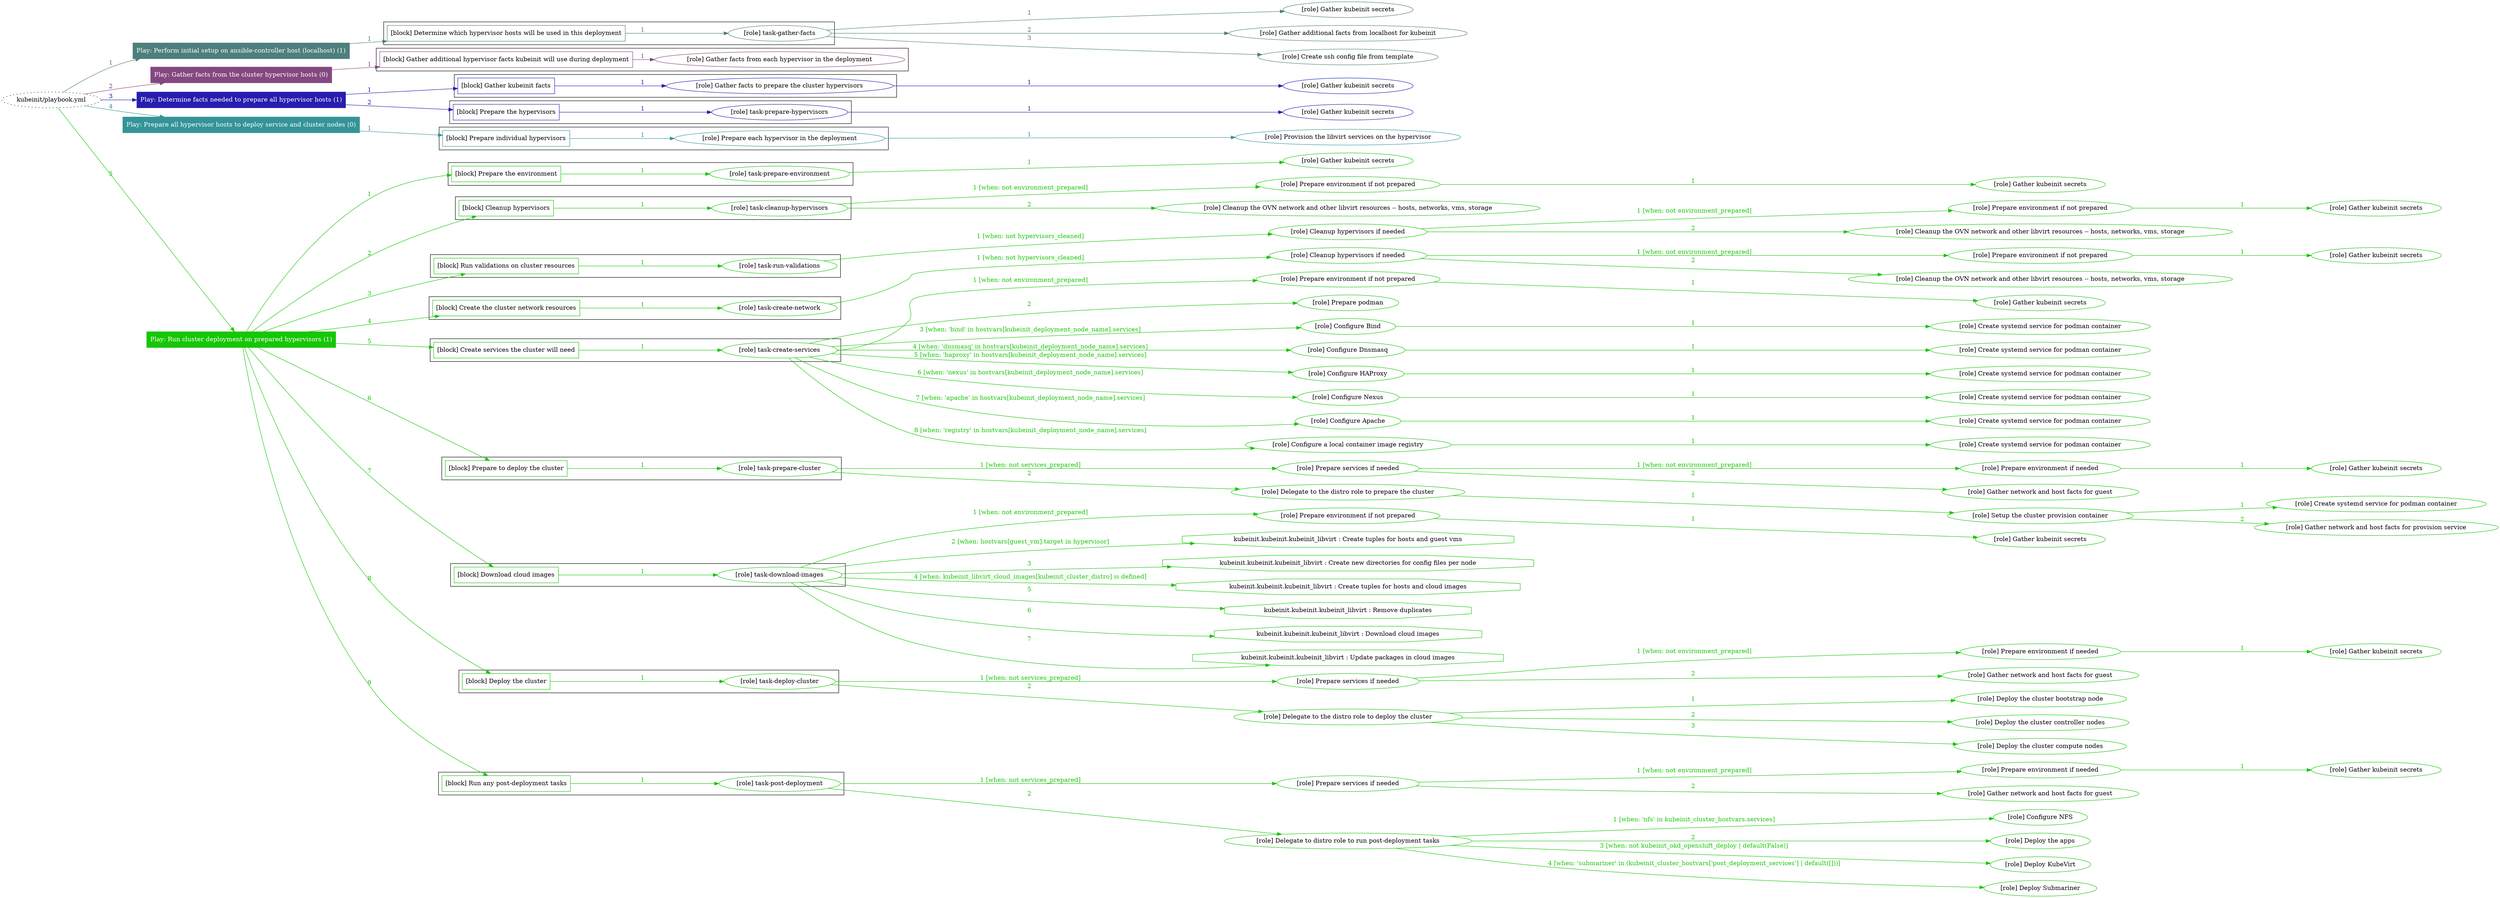 digraph {
	graph [concentrate=true ordering=in rankdir=LR ratio=fill]
	edge [esep=5 sep=10]
	"kubeinit/playbook.yml" [URL="/home/runner/work/kubeinit/kubeinit/kubeinit/playbook.yml" id=playbook_9564ac5c style=dotted]
	play_4119b1c1 [label="Play: Perform initial setup on ansible-controller host (localhost) (1)" URL="/home/runner/work/kubeinit/kubeinit/kubeinit/playbook.yml" color="#4d7f7c" fontcolor="#ffffff" id=play_4119b1c1 shape=box style=filled tooltip=localhost]
	"kubeinit/playbook.yml" -> play_4119b1c1 [label="1 " color="#4d7f7c" fontcolor="#4d7f7c" id=edge_3e9a7de9 labeltooltip="1 " tooltip="1 "]
	subgraph "Gather kubeinit secrets" {
		role_c6b18459 [label="[role] Gather kubeinit secrets" URL="/home/runner/.ansible/collections/ansible_collections/kubeinit/kubeinit/roles/kubeinit_prepare/tasks/build_hypervisors_group.yml" color="#4d7f7c" id=role_c6b18459 tooltip="Gather kubeinit secrets"]
	}
	subgraph "Gather additional facts from localhost for kubeinit" {
		role_be2a0b20 [label="[role] Gather additional facts from localhost for kubeinit" URL="/home/runner/.ansible/collections/ansible_collections/kubeinit/kubeinit/roles/kubeinit_prepare/tasks/build_hypervisors_group.yml" color="#4d7f7c" id=role_be2a0b20 tooltip="Gather additional facts from localhost for kubeinit"]
	}
	subgraph "Create ssh config file from template" {
		role_c4fd0e51 [label="[role] Create ssh config file from template" URL="/home/runner/.ansible/collections/ansible_collections/kubeinit/kubeinit/roles/kubeinit_prepare/tasks/build_hypervisors_group.yml" color="#4d7f7c" id=role_c4fd0e51 tooltip="Create ssh config file from template"]
	}
	subgraph "task-gather-facts" {
		role_340a6031 [label="[role] task-gather-facts" URL="/home/runner/work/kubeinit/kubeinit/kubeinit/playbook.yml" color="#4d7f7c" id=role_340a6031 tooltip="task-gather-facts"]
		role_340a6031 -> role_c6b18459 [label="1 " color="#4d7f7c" fontcolor="#4d7f7c" id=edge_6055edb0 labeltooltip="1 " tooltip="1 "]
		role_340a6031 -> role_be2a0b20 [label="2 " color="#4d7f7c" fontcolor="#4d7f7c" id=edge_b35c1196 labeltooltip="2 " tooltip="2 "]
		role_340a6031 -> role_c4fd0e51 [label="3 " color="#4d7f7c" fontcolor="#4d7f7c" id=edge_ee0df258 labeltooltip="3 " tooltip="3 "]
	}
	subgraph "Play: Perform initial setup on ansible-controller host (localhost) (1)" {
		play_4119b1c1 -> block_f6aa32a9 [label=1 color="#4d7f7c" fontcolor="#4d7f7c" id=edge_6c6855f4 labeltooltip=1 tooltip=1]
		subgraph cluster_block_f6aa32a9 {
			block_f6aa32a9 [label="[block] Determine which hypervisor hosts will be used in this deployment" URL="/home/runner/work/kubeinit/kubeinit/kubeinit/playbook.yml" color="#4d7f7c" id=block_f6aa32a9 labeltooltip="Determine which hypervisor hosts will be used in this deployment" shape=box tooltip="Determine which hypervisor hosts will be used in this deployment"]
			block_f6aa32a9 -> role_340a6031 [label="1 " color="#4d7f7c" fontcolor="#4d7f7c" id=edge_b2ffdb0f labeltooltip="1 " tooltip="1 "]
		}
	}
	play_4453e8b7 [label="Play: Gather facts from the cluster hypervisor hosts (0)" URL="/home/runner/work/kubeinit/kubeinit/kubeinit/playbook.yml" color="#844881" fontcolor="#ffffff" id=play_4453e8b7 shape=box style=filled tooltip="Play: Gather facts from the cluster hypervisor hosts (0)"]
	"kubeinit/playbook.yml" -> play_4453e8b7 [label="2 " color="#844881" fontcolor="#844881" id=edge_7562c2cd labeltooltip="2 " tooltip="2 "]
	subgraph "Gather facts from each hypervisor in the deployment" {
		role_d8022af3 [label="[role] Gather facts from each hypervisor in the deployment" URL="/home/runner/work/kubeinit/kubeinit/kubeinit/playbook.yml" color="#844881" id=role_d8022af3 tooltip="Gather facts from each hypervisor in the deployment"]
	}
	subgraph "Play: Gather facts from the cluster hypervisor hosts (0)" {
		play_4453e8b7 -> block_f075545f [label=1 color="#844881" fontcolor="#844881" id=edge_b60613fd labeltooltip=1 tooltip=1]
		subgraph cluster_block_f075545f {
			block_f075545f [label="[block] Gather additional hypervisor facts kubeinit will use during deployment" URL="/home/runner/work/kubeinit/kubeinit/kubeinit/playbook.yml" color="#844881" id=block_f075545f labeltooltip="Gather additional hypervisor facts kubeinit will use during deployment" shape=box tooltip="Gather additional hypervisor facts kubeinit will use during deployment"]
			block_f075545f -> role_d8022af3 [label="1 " color="#844881" fontcolor="#844881" id=edge_7072313a labeltooltip="1 " tooltip="1 "]
		}
	}
	play_6f9893d0 [label="Play: Determine facts needed to prepare all hypervisor hosts (1)" URL="/home/runner/work/kubeinit/kubeinit/kubeinit/playbook.yml" color="#271daf" fontcolor="#ffffff" id=play_6f9893d0 shape=box style=filled tooltip=localhost]
	"kubeinit/playbook.yml" -> play_6f9893d0 [label="3 " color="#271daf" fontcolor="#271daf" id=edge_23fe6921 labeltooltip="3 " tooltip="3 "]
	subgraph "Gather kubeinit secrets" {
		role_d76346b8 [label="[role] Gather kubeinit secrets" URL="/home/runner/.ansible/collections/ansible_collections/kubeinit/kubeinit/roles/kubeinit_prepare/tasks/gather_kubeinit_facts.yml" color="#271daf" id=role_d76346b8 tooltip="Gather kubeinit secrets"]
	}
	subgraph "Gather facts to prepare the cluster hypervisors" {
		role_9ea75307 [label="[role] Gather facts to prepare the cluster hypervisors" URL="/home/runner/work/kubeinit/kubeinit/kubeinit/playbook.yml" color="#271daf" id=role_9ea75307 tooltip="Gather facts to prepare the cluster hypervisors"]
		role_9ea75307 -> role_d76346b8 [label="1 " color="#271daf" fontcolor="#271daf" id=edge_4bdc32f7 labeltooltip="1 " tooltip="1 "]
	}
	subgraph "Gather kubeinit secrets" {
		role_8ab2783d [label="[role] Gather kubeinit secrets" URL="/home/runner/.ansible/collections/ansible_collections/kubeinit/kubeinit/roles/kubeinit_prepare/tasks/gather_kubeinit_facts.yml" color="#271daf" id=role_8ab2783d tooltip="Gather kubeinit secrets"]
	}
	subgraph "task-prepare-hypervisors" {
		role_b70a165a [label="[role] task-prepare-hypervisors" URL="/home/runner/work/kubeinit/kubeinit/kubeinit/playbook.yml" color="#271daf" id=role_b70a165a tooltip="task-prepare-hypervisors"]
		role_b70a165a -> role_8ab2783d [label="1 " color="#271daf" fontcolor="#271daf" id=edge_742ab284 labeltooltip="1 " tooltip="1 "]
	}
	subgraph "Play: Determine facts needed to prepare all hypervisor hosts (1)" {
		play_6f9893d0 -> block_c9d54c0e [label=1 color="#271daf" fontcolor="#271daf" id=edge_4b738430 labeltooltip=1 tooltip=1]
		subgraph cluster_block_c9d54c0e {
			block_c9d54c0e [label="[block] Gather kubeinit facts" URL="/home/runner/work/kubeinit/kubeinit/kubeinit/playbook.yml" color="#271daf" id=block_c9d54c0e labeltooltip="Gather kubeinit facts" shape=box tooltip="Gather kubeinit facts"]
			block_c9d54c0e -> role_9ea75307 [label="1 " color="#271daf" fontcolor="#271daf" id=edge_a041f878 labeltooltip="1 " tooltip="1 "]
		}
		play_6f9893d0 -> block_703f0fb9 [label=2 color="#271daf" fontcolor="#271daf" id=edge_8b4dfc2e labeltooltip=2 tooltip=2]
		subgraph cluster_block_703f0fb9 {
			block_703f0fb9 [label="[block] Prepare the hypervisors" URL="/home/runner/work/kubeinit/kubeinit/kubeinit/playbook.yml" color="#271daf" id=block_703f0fb9 labeltooltip="Prepare the hypervisors" shape=box tooltip="Prepare the hypervisors"]
			block_703f0fb9 -> role_b70a165a [label="1 " color="#271daf" fontcolor="#271daf" id=edge_fd3e8411 labeltooltip="1 " tooltip="1 "]
		}
	}
	play_1a71d1d7 [label="Play: Prepare all hypervisor hosts to deploy service and cluster nodes (0)" URL="/home/runner/work/kubeinit/kubeinit/kubeinit/playbook.yml" color="#349498" fontcolor="#ffffff" id=play_1a71d1d7 shape=box style=filled tooltip="Play: Prepare all hypervisor hosts to deploy service and cluster nodes (0)"]
	"kubeinit/playbook.yml" -> play_1a71d1d7 [label="4 " color="#349498" fontcolor="#349498" id=edge_d280a74e labeltooltip="4 " tooltip="4 "]
	subgraph "Provision the libvirt services on the hypervisor" {
		role_131a1c76 [label="[role] Provision the libvirt services on the hypervisor" URL="/home/runner/.ansible/collections/ansible_collections/kubeinit/kubeinit/roles/kubeinit_prepare/tasks/prepare_hypervisor.yml" color="#349498" id=role_131a1c76 tooltip="Provision the libvirt services on the hypervisor"]
	}
	subgraph "Prepare each hypervisor in the deployment" {
		role_d9df9e6a [label="[role] Prepare each hypervisor in the deployment" URL="/home/runner/work/kubeinit/kubeinit/kubeinit/playbook.yml" color="#349498" id=role_d9df9e6a tooltip="Prepare each hypervisor in the deployment"]
		role_d9df9e6a -> role_131a1c76 [label="1 " color="#349498" fontcolor="#349498" id=edge_f6b2503e labeltooltip="1 " tooltip="1 "]
	}
	subgraph "Play: Prepare all hypervisor hosts to deploy service and cluster nodes (0)" {
		play_1a71d1d7 -> block_7b2d21b9 [label=1 color="#349498" fontcolor="#349498" id=edge_b3be4cde labeltooltip=1 tooltip=1]
		subgraph cluster_block_7b2d21b9 {
			block_7b2d21b9 [label="[block] Prepare individual hypervisors" URL="/home/runner/work/kubeinit/kubeinit/kubeinit/playbook.yml" color="#349498" id=block_7b2d21b9 labeltooltip="Prepare individual hypervisors" shape=box tooltip="Prepare individual hypervisors"]
			block_7b2d21b9 -> role_d9df9e6a [label="1 " color="#349498" fontcolor="#349498" id=edge_7db39f70 labeltooltip="1 " tooltip="1 "]
		}
	}
	play_dab099a6 [label="Play: Run cluster deployment on prepared hypervisors (1)" URL="/home/runner/work/kubeinit/kubeinit/kubeinit/playbook.yml" color="#17c606" fontcolor="#ffffff" id=play_dab099a6 shape=box style=filled tooltip=localhost]
	"kubeinit/playbook.yml" -> play_dab099a6 [label="5 " color="#17c606" fontcolor="#17c606" id=edge_468dd05d labeltooltip="5 " tooltip="5 "]
	subgraph "Gather kubeinit secrets" {
		role_43d84b24 [label="[role] Gather kubeinit secrets" URL="/home/runner/.ansible/collections/ansible_collections/kubeinit/kubeinit/roles/kubeinit_prepare/tasks/gather_kubeinit_facts.yml" color="#17c606" id=role_43d84b24 tooltip="Gather kubeinit secrets"]
	}
	subgraph "task-prepare-environment" {
		role_4aa0af76 [label="[role] task-prepare-environment" URL="/home/runner/work/kubeinit/kubeinit/kubeinit/playbook.yml" color="#17c606" id=role_4aa0af76 tooltip="task-prepare-environment"]
		role_4aa0af76 -> role_43d84b24 [label="1 " color="#17c606" fontcolor="#17c606" id=edge_9fd40424 labeltooltip="1 " tooltip="1 "]
	}
	subgraph "Gather kubeinit secrets" {
		role_12c63b3a [label="[role] Gather kubeinit secrets" URL="/home/runner/.ansible/collections/ansible_collections/kubeinit/kubeinit/roles/kubeinit_prepare/tasks/gather_kubeinit_facts.yml" color="#17c606" id=role_12c63b3a tooltip="Gather kubeinit secrets"]
	}
	subgraph "Prepare environment if not prepared" {
		role_52133e55 [label="[role] Prepare environment if not prepared" URL="/home/runner/.ansible/collections/ansible_collections/kubeinit/kubeinit/roles/kubeinit_prepare/tasks/cleanup_hypervisors.yml" color="#17c606" id=role_52133e55 tooltip="Prepare environment if not prepared"]
		role_52133e55 -> role_12c63b3a [label="1 " color="#17c606" fontcolor="#17c606" id=edge_aa329b53 labeltooltip="1 " tooltip="1 "]
	}
	subgraph "Cleanup the OVN network and other libvirt resources -- hosts, networks, vms, storage" {
		role_a1535373 [label="[role] Cleanup the OVN network and other libvirt resources -- hosts, networks, vms, storage" URL="/home/runner/.ansible/collections/ansible_collections/kubeinit/kubeinit/roles/kubeinit_prepare/tasks/cleanup_hypervisors.yml" color="#17c606" id=role_a1535373 tooltip="Cleanup the OVN network and other libvirt resources -- hosts, networks, vms, storage"]
	}
	subgraph "task-cleanup-hypervisors" {
		role_66b5420e [label="[role] task-cleanup-hypervisors" URL="/home/runner/work/kubeinit/kubeinit/kubeinit/playbook.yml" color="#17c606" id=role_66b5420e tooltip="task-cleanup-hypervisors"]
		role_66b5420e -> role_52133e55 [label="1 [when: not environment_prepared]" color="#17c606" fontcolor="#17c606" id=edge_7d30e0d6 labeltooltip="1 [when: not environment_prepared]" tooltip="1 [when: not environment_prepared]"]
		role_66b5420e -> role_a1535373 [label="2 " color="#17c606" fontcolor="#17c606" id=edge_f9ae100a labeltooltip="2 " tooltip="2 "]
	}
	subgraph "Gather kubeinit secrets" {
		role_500f4dc0 [label="[role] Gather kubeinit secrets" URL="/home/runner/.ansible/collections/ansible_collections/kubeinit/kubeinit/roles/kubeinit_prepare/tasks/gather_kubeinit_facts.yml" color="#17c606" id=role_500f4dc0 tooltip="Gather kubeinit secrets"]
	}
	subgraph "Prepare environment if not prepared" {
		role_4b6f725d [label="[role] Prepare environment if not prepared" URL="/home/runner/.ansible/collections/ansible_collections/kubeinit/kubeinit/roles/kubeinit_prepare/tasks/cleanup_hypervisors.yml" color="#17c606" id=role_4b6f725d tooltip="Prepare environment if not prepared"]
		role_4b6f725d -> role_500f4dc0 [label="1 " color="#17c606" fontcolor="#17c606" id=edge_224b14a4 labeltooltip="1 " tooltip="1 "]
	}
	subgraph "Cleanup the OVN network and other libvirt resources -- hosts, networks, vms, storage" {
		role_01d30393 [label="[role] Cleanup the OVN network and other libvirt resources -- hosts, networks, vms, storage" URL="/home/runner/.ansible/collections/ansible_collections/kubeinit/kubeinit/roles/kubeinit_prepare/tasks/cleanup_hypervisors.yml" color="#17c606" id=role_01d30393 tooltip="Cleanup the OVN network and other libvirt resources -- hosts, networks, vms, storage"]
	}
	subgraph "Cleanup hypervisors if needed" {
		role_9f8246ef [label="[role] Cleanup hypervisors if needed" URL="/home/runner/.ansible/collections/ansible_collections/kubeinit/kubeinit/roles/kubeinit_validations/tasks/main.yml" color="#17c606" id=role_9f8246ef tooltip="Cleanup hypervisors if needed"]
		role_9f8246ef -> role_4b6f725d [label="1 [when: not environment_prepared]" color="#17c606" fontcolor="#17c606" id=edge_410b0a8a labeltooltip="1 [when: not environment_prepared]" tooltip="1 [when: not environment_prepared]"]
		role_9f8246ef -> role_01d30393 [label="2 " color="#17c606" fontcolor="#17c606" id=edge_517025f0 labeltooltip="2 " tooltip="2 "]
	}
	subgraph "task-run-validations" {
		role_50294fce [label="[role] task-run-validations" URL="/home/runner/work/kubeinit/kubeinit/kubeinit/playbook.yml" color="#17c606" id=role_50294fce tooltip="task-run-validations"]
		role_50294fce -> role_9f8246ef [label="1 [when: not hypervisors_cleaned]" color="#17c606" fontcolor="#17c606" id=edge_a8d12e3b labeltooltip="1 [when: not hypervisors_cleaned]" tooltip="1 [when: not hypervisors_cleaned]"]
	}
	subgraph "Gather kubeinit secrets" {
		role_e05c9e8b [label="[role] Gather kubeinit secrets" URL="/home/runner/.ansible/collections/ansible_collections/kubeinit/kubeinit/roles/kubeinit_prepare/tasks/gather_kubeinit_facts.yml" color="#17c606" id=role_e05c9e8b tooltip="Gather kubeinit secrets"]
	}
	subgraph "Prepare environment if not prepared" {
		role_93b39ed7 [label="[role] Prepare environment if not prepared" URL="/home/runner/.ansible/collections/ansible_collections/kubeinit/kubeinit/roles/kubeinit_prepare/tasks/cleanup_hypervisors.yml" color="#17c606" id=role_93b39ed7 tooltip="Prepare environment if not prepared"]
		role_93b39ed7 -> role_e05c9e8b [label="1 " color="#17c606" fontcolor="#17c606" id=edge_df24caf7 labeltooltip="1 " tooltip="1 "]
	}
	subgraph "Cleanup the OVN network and other libvirt resources -- hosts, networks, vms, storage" {
		role_e6cf5e04 [label="[role] Cleanup the OVN network and other libvirt resources -- hosts, networks, vms, storage" URL="/home/runner/.ansible/collections/ansible_collections/kubeinit/kubeinit/roles/kubeinit_prepare/tasks/cleanup_hypervisors.yml" color="#17c606" id=role_e6cf5e04 tooltip="Cleanup the OVN network and other libvirt resources -- hosts, networks, vms, storage"]
	}
	subgraph "Cleanup hypervisors if needed" {
		role_22c46ccb [label="[role] Cleanup hypervisors if needed" URL="/home/runner/.ansible/collections/ansible_collections/kubeinit/kubeinit/roles/kubeinit_libvirt/tasks/create_network.yml" color="#17c606" id=role_22c46ccb tooltip="Cleanup hypervisors if needed"]
		role_22c46ccb -> role_93b39ed7 [label="1 [when: not environment_prepared]" color="#17c606" fontcolor="#17c606" id=edge_a0d5cfd7 labeltooltip="1 [when: not environment_prepared]" tooltip="1 [when: not environment_prepared]"]
		role_22c46ccb -> role_e6cf5e04 [label="2 " color="#17c606" fontcolor="#17c606" id=edge_f052d87a labeltooltip="2 " tooltip="2 "]
	}
	subgraph "task-create-network" {
		role_a7e93046 [label="[role] task-create-network" URL="/home/runner/work/kubeinit/kubeinit/kubeinit/playbook.yml" color="#17c606" id=role_a7e93046 tooltip="task-create-network"]
		role_a7e93046 -> role_22c46ccb [label="1 [when: not hypervisors_cleaned]" color="#17c606" fontcolor="#17c606" id=edge_1913279b labeltooltip="1 [when: not hypervisors_cleaned]" tooltip="1 [when: not hypervisors_cleaned]"]
	}
	subgraph "Gather kubeinit secrets" {
		role_ff4d348e [label="[role] Gather kubeinit secrets" URL="/home/runner/.ansible/collections/ansible_collections/kubeinit/kubeinit/roles/kubeinit_prepare/tasks/gather_kubeinit_facts.yml" color="#17c606" id=role_ff4d348e tooltip="Gather kubeinit secrets"]
	}
	subgraph "Prepare environment if not prepared" {
		role_be7f10e2 [label="[role] Prepare environment if not prepared" URL="/home/runner/.ansible/collections/ansible_collections/kubeinit/kubeinit/roles/kubeinit_services/tasks/main.yml" color="#17c606" id=role_be7f10e2 tooltip="Prepare environment if not prepared"]
		role_be7f10e2 -> role_ff4d348e [label="1 " color="#17c606" fontcolor="#17c606" id=edge_10ee1143 labeltooltip="1 " tooltip="1 "]
	}
	subgraph "Prepare podman" {
		role_81224e9e [label="[role] Prepare podman" URL="/home/runner/.ansible/collections/ansible_collections/kubeinit/kubeinit/roles/kubeinit_services/tasks/00_create_service_pod.yml" color="#17c606" id=role_81224e9e tooltip="Prepare podman"]
	}
	subgraph "Create systemd service for podman container" {
		role_e466b887 [label="[role] Create systemd service for podman container" URL="/home/runner/.ansible/collections/ansible_collections/kubeinit/kubeinit/roles/kubeinit_bind/tasks/main.yml" color="#17c606" id=role_e466b887 tooltip="Create systemd service for podman container"]
	}
	subgraph "Configure Bind" {
		role_dec7c9fe [label="[role] Configure Bind" URL="/home/runner/.ansible/collections/ansible_collections/kubeinit/kubeinit/roles/kubeinit_services/tasks/start_services_containers.yml" color="#17c606" id=role_dec7c9fe tooltip="Configure Bind"]
		role_dec7c9fe -> role_e466b887 [label="1 " color="#17c606" fontcolor="#17c606" id=edge_c2e478a1 labeltooltip="1 " tooltip="1 "]
	}
	subgraph "Create systemd service for podman container" {
		role_4dd0c289 [label="[role] Create systemd service for podman container" URL="/home/runner/.ansible/collections/ansible_collections/kubeinit/kubeinit/roles/kubeinit_dnsmasq/tasks/main.yml" color="#17c606" id=role_4dd0c289 tooltip="Create systemd service for podman container"]
	}
	subgraph "Configure Dnsmasq" {
		role_0f438585 [label="[role] Configure Dnsmasq" URL="/home/runner/.ansible/collections/ansible_collections/kubeinit/kubeinit/roles/kubeinit_services/tasks/start_services_containers.yml" color="#17c606" id=role_0f438585 tooltip="Configure Dnsmasq"]
		role_0f438585 -> role_4dd0c289 [label="1 " color="#17c606" fontcolor="#17c606" id=edge_df5629e3 labeltooltip="1 " tooltip="1 "]
	}
	subgraph "Create systemd service for podman container" {
		role_2b225597 [label="[role] Create systemd service for podman container" URL="/home/runner/.ansible/collections/ansible_collections/kubeinit/kubeinit/roles/kubeinit_haproxy/tasks/main.yml" color="#17c606" id=role_2b225597 tooltip="Create systemd service for podman container"]
	}
	subgraph "Configure HAProxy" {
		role_1ce0302b [label="[role] Configure HAProxy" URL="/home/runner/.ansible/collections/ansible_collections/kubeinit/kubeinit/roles/kubeinit_services/tasks/start_services_containers.yml" color="#17c606" id=role_1ce0302b tooltip="Configure HAProxy"]
		role_1ce0302b -> role_2b225597 [label="1 " color="#17c606" fontcolor="#17c606" id=edge_43e53e73 labeltooltip="1 " tooltip="1 "]
	}
	subgraph "Create systemd service for podman container" {
		role_3b688efb [label="[role] Create systemd service for podman container" URL="/home/runner/.ansible/collections/ansible_collections/kubeinit/kubeinit/roles/kubeinit_nexus/tasks/main.yml" color="#17c606" id=role_3b688efb tooltip="Create systemd service for podman container"]
	}
	subgraph "Configure Nexus" {
		role_f1846c88 [label="[role] Configure Nexus" URL="/home/runner/.ansible/collections/ansible_collections/kubeinit/kubeinit/roles/kubeinit_services/tasks/start_services_containers.yml" color="#17c606" id=role_f1846c88 tooltip="Configure Nexus"]
		role_f1846c88 -> role_3b688efb [label="1 " color="#17c606" fontcolor="#17c606" id=edge_f1c8d215 labeltooltip="1 " tooltip="1 "]
	}
	subgraph "Create systemd service for podman container" {
		role_f13a09da [label="[role] Create systemd service for podman container" URL="/home/runner/.ansible/collections/ansible_collections/kubeinit/kubeinit/roles/kubeinit_apache/tasks/main.yml" color="#17c606" id=role_f13a09da tooltip="Create systemd service for podman container"]
	}
	subgraph "Configure Apache" {
		role_adacdc43 [label="[role] Configure Apache" URL="/home/runner/.ansible/collections/ansible_collections/kubeinit/kubeinit/roles/kubeinit_services/tasks/start_services_containers.yml" color="#17c606" id=role_adacdc43 tooltip="Configure Apache"]
		role_adacdc43 -> role_f13a09da [label="1 " color="#17c606" fontcolor="#17c606" id=edge_616aa9a7 labeltooltip="1 " tooltip="1 "]
	}
	subgraph "Create systemd service for podman container" {
		role_fddb4b78 [label="[role] Create systemd service for podman container" URL="/home/runner/.ansible/collections/ansible_collections/kubeinit/kubeinit/roles/kubeinit_registry/tasks/main.yml" color="#17c606" id=role_fddb4b78 tooltip="Create systemd service for podman container"]
	}
	subgraph "Configure a local container image registry" {
		role_ae113783 [label="[role] Configure a local container image registry" URL="/home/runner/.ansible/collections/ansible_collections/kubeinit/kubeinit/roles/kubeinit_services/tasks/start_services_containers.yml" color="#17c606" id=role_ae113783 tooltip="Configure a local container image registry"]
		role_ae113783 -> role_fddb4b78 [label="1 " color="#17c606" fontcolor="#17c606" id=edge_0cfdd58c labeltooltip="1 " tooltip="1 "]
	}
	subgraph "task-create-services" {
		role_3e28c89f [label="[role] task-create-services" URL="/home/runner/work/kubeinit/kubeinit/kubeinit/playbook.yml" color="#17c606" id=role_3e28c89f tooltip="task-create-services"]
		role_3e28c89f -> role_be7f10e2 [label="1 [when: not environment_prepared]" color="#17c606" fontcolor="#17c606" id=edge_e140e1bb labeltooltip="1 [when: not environment_prepared]" tooltip="1 [when: not environment_prepared]"]
		role_3e28c89f -> role_81224e9e [label="2 " color="#17c606" fontcolor="#17c606" id=edge_e576c015 labeltooltip="2 " tooltip="2 "]
		role_3e28c89f -> role_dec7c9fe [label="3 [when: 'bind' in hostvars[kubeinit_deployment_node_name].services]" color="#17c606" fontcolor="#17c606" id=edge_5d4194bc labeltooltip="3 [when: 'bind' in hostvars[kubeinit_deployment_node_name].services]" tooltip="3 [when: 'bind' in hostvars[kubeinit_deployment_node_name].services]"]
		role_3e28c89f -> role_0f438585 [label="4 [when: 'dnsmasq' in hostvars[kubeinit_deployment_node_name].services]" color="#17c606" fontcolor="#17c606" id=edge_e5e03853 labeltooltip="4 [when: 'dnsmasq' in hostvars[kubeinit_deployment_node_name].services]" tooltip="4 [when: 'dnsmasq' in hostvars[kubeinit_deployment_node_name].services]"]
		role_3e28c89f -> role_1ce0302b [label="5 [when: 'haproxy' in hostvars[kubeinit_deployment_node_name].services]" color="#17c606" fontcolor="#17c606" id=edge_396a2387 labeltooltip="5 [when: 'haproxy' in hostvars[kubeinit_deployment_node_name].services]" tooltip="5 [when: 'haproxy' in hostvars[kubeinit_deployment_node_name].services]"]
		role_3e28c89f -> role_f1846c88 [label="6 [when: 'nexus' in hostvars[kubeinit_deployment_node_name].services]" color="#17c606" fontcolor="#17c606" id=edge_b70660ae labeltooltip="6 [when: 'nexus' in hostvars[kubeinit_deployment_node_name].services]" tooltip="6 [when: 'nexus' in hostvars[kubeinit_deployment_node_name].services]"]
		role_3e28c89f -> role_adacdc43 [label="7 [when: 'apache' in hostvars[kubeinit_deployment_node_name].services]" color="#17c606" fontcolor="#17c606" id=edge_d393ca03 labeltooltip="7 [when: 'apache' in hostvars[kubeinit_deployment_node_name].services]" tooltip="7 [when: 'apache' in hostvars[kubeinit_deployment_node_name].services]"]
		role_3e28c89f -> role_ae113783 [label="8 [when: 'registry' in hostvars[kubeinit_deployment_node_name].services]" color="#17c606" fontcolor="#17c606" id=edge_f62c427f labeltooltip="8 [when: 'registry' in hostvars[kubeinit_deployment_node_name].services]" tooltip="8 [when: 'registry' in hostvars[kubeinit_deployment_node_name].services]"]
	}
	subgraph "Gather kubeinit secrets" {
		role_6defd365 [label="[role] Gather kubeinit secrets" URL="/home/runner/.ansible/collections/ansible_collections/kubeinit/kubeinit/roles/kubeinit_prepare/tasks/gather_kubeinit_facts.yml" color="#17c606" id=role_6defd365 tooltip="Gather kubeinit secrets"]
	}
	subgraph "Prepare environment if needed" {
		role_d56ab3b6 [label="[role] Prepare environment if needed" URL="/home/runner/.ansible/collections/ansible_collections/kubeinit/kubeinit/roles/kubeinit_services/tasks/prepare_services.yml" color="#17c606" id=role_d56ab3b6 tooltip="Prepare environment if needed"]
		role_d56ab3b6 -> role_6defd365 [label="1 " color="#17c606" fontcolor="#17c606" id=edge_5a350f37 labeltooltip="1 " tooltip="1 "]
	}
	subgraph "Gather network and host facts for guest" {
		role_61678cfe [label="[role] Gather network and host facts for guest" URL="/home/runner/.ansible/collections/ansible_collections/kubeinit/kubeinit/roles/kubeinit_services/tasks/prepare_services.yml" color="#17c606" id=role_61678cfe tooltip="Gather network and host facts for guest"]
	}
	subgraph "Prepare services if needed" {
		role_04337143 [label="[role] Prepare services if needed" URL="/home/runner/.ansible/collections/ansible_collections/kubeinit/kubeinit/roles/kubeinit_prepare/tasks/prepare_cluster.yml" color="#17c606" id=role_04337143 tooltip="Prepare services if needed"]
		role_04337143 -> role_d56ab3b6 [label="1 [when: not environment_prepared]" color="#17c606" fontcolor="#17c606" id=edge_88af5589 labeltooltip="1 [when: not environment_prepared]" tooltip="1 [when: not environment_prepared]"]
		role_04337143 -> role_61678cfe [label="2 " color="#17c606" fontcolor="#17c606" id=edge_0cc39354 labeltooltip="2 " tooltip="2 "]
	}
	subgraph "Create systemd service for podman container" {
		role_d695cab1 [label="[role] Create systemd service for podman container" URL="/home/runner/.ansible/collections/ansible_collections/kubeinit/kubeinit/roles/kubeinit_services/tasks/create_provision_container.yml" color="#17c606" id=role_d695cab1 tooltip="Create systemd service for podman container"]
	}
	subgraph "Gather network and host facts for provision service" {
		role_327873c8 [label="[role] Gather network and host facts for provision service" URL="/home/runner/.ansible/collections/ansible_collections/kubeinit/kubeinit/roles/kubeinit_services/tasks/create_provision_container.yml" color="#17c606" id=role_327873c8 tooltip="Gather network and host facts for provision service"]
	}
	subgraph "Setup the cluster provision container" {
		role_617e5767 [label="[role] Setup the cluster provision container" URL="/home/runner/.ansible/collections/ansible_collections/kubeinit/kubeinit/roles/kubeinit_okd/tasks/prepare_cluster.yml" color="#17c606" id=role_617e5767 tooltip="Setup the cluster provision container"]
		role_617e5767 -> role_d695cab1 [label="1 " color="#17c606" fontcolor="#17c606" id=edge_3bd63285 labeltooltip="1 " tooltip="1 "]
		role_617e5767 -> role_327873c8 [label="2 " color="#17c606" fontcolor="#17c606" id=edge_5616faef labeltooltip="2 " tooltip="2 "]
	}
	subgraph "Delegate to the distro role to prepare the cluster" {
		role_2b850eee [label="[role] Delegate to the distro role to prepare the cluster" URL="/home/runner/.ansible/collections/ansible_collections/kubeinit/kubeinit/roles/kubeinit_prepare/tasks/prepare_cluster.yml" color="#17c606" id=role_2b850eee tooltip="Delegate to the distro role to prepare the cluster"]
		role_2b850eee -> role_617e5767 [label="1 " color="#17c606" fontcolor="#17c606" id=edge_52788e61 labeltooltip="1 " tooltip="1 "]
	}
	subgraph "task-prepare-cluster" {
		role_49659d35 [label="[role] task-prepare-cluster" URL="/home/runner/work/kubeinit/kubeinit/kubeinit/playbook.yml" color="#17c606" id=role_49659d35 tooltip="task-prepare-cluster"]
		role_49659d35 -> role_04337143 [label="1 [when: not services_prepared]" color="#17c606" fontcolor="#17c606" id=edge_5b7dffb6 labeltooltip="1 [when: not services_prepared]" tooltip="1 [when: not services_prepared]"]
		role_49659d35 -> role_2b850eee [label="2 " color="#17c606" fontcolor="#17c606" id=edge_2d608ca9 labeltooltip="2 " tooltip="2 "]
	}
	subgraph "Gather kubeinit secrets" {
		role_9bf643c8 [label="[role] Gather kubeinit secrets" URL="/home/runner/.ansible/collections/ansible_collections/kubeinit/kubeinit/roles/kubeinit_prepare/tasks/gather_kubeinit_facts.yml" color="#17c606" id=role_9bf643c8 tooltip="Gather kubeinit secrets"]
	}
	subgraph "Prepare environment if not prepared" {
		role_184c869a [label="[role] Prepare environment if not prepared" URL="/home/runner/.ansible/collections/ansible_collections/kubeinit/kubeinit/roles/kubeinit_libvirt/tasks/download_cloud_images.yml" color="#17c606" id=role_184c869a tooltip="Prepare environment if not prepared"]
		role_184c869a -> role_9bf643c8 [label="1 " color="#17c606" fontcolor="#17c606" id=edge_1d9f2365 labeltooltip="1 " tooltip="1 "]
	}
	subgraph "task-download-images" {
		role_23d70eda [label="[role] task-download-images" URL="/home/runner/work/kubeinit/kubeinit/kubeinit/playbook.yml" color="#17c606" id=role_23d70eda tooltip="task-download-images"]
		role_23d70eda -> role_184c869a [label="1 [when: not environment_prepared]" color="#17c606" fontcolor="#17c606" id=edge_0cc36a7a labeltooltip="1 [when: not environment_prepared]" tooltip="1 [when: not environment_prepared]"]
		task_9b968818 [label="kubeinit.kubeinit.kubeinit_libvirt : Create tuples for hosts and guest vms" URL="/home/runner/.ansible/collections/ansible_collections/kubeinit/kubeinit/roles/kubeinit_libvirt/tasks/download_cloud_images.yml" color="#17c606" id=task_9b968818 shape=octagon tooltip="kubeinit.kubeinit.kubeinit_libvirt : Create tuples for hosts and guest vms"]
		role_23d70eda -> task_9b968818 [label="2 [when: hostvars[guest_vm].target in hypervisor]" color="#17c606" fontcolor="#17c606" id=edge_3e676df9 labeltooltip="2 [when: hostvars[guest_vm].target in hypervisor]" tooltip="2 [when: hostvars[guest_vm].target in hypervisor]"]
		task_d66dde11 [label="kubeinit.kubeinit.kubeinit_libvirt : Create new directories for config files per node" URL="/home/runner/.ansible/collections/ansible_collections/kubeinit/kubeinit/roles/kubeinit_libvirt/tasks/download_cloud_images.yml" color="#17c606" id=task_d66dde11 shape=octagon tooltip="kubeinit.kubeinit.kubeinit_libvirt : Create new directories for config files per node"]
		role_23d70eda -> task_d66dde11 [label="3 " color="#17c606" fontcolor="#17c606" id=edge_6ad7bb99 labeltooltip="3 " tooltip="3 "]
		task_5c7c3e45 [label="kubeinit.kubeinit.kubeinit_libvirt : Create tuples for hosts and cloud images" URL="/home/runner/.ansible/collections/ansible_collections/kubeinit/kubeinit/roles/kubeinit_libvirt/tasks/download_cloud_images.yml" color="#17c606" id=task_5c7c3e45 shape=octagon tooltip="kubeinit.kubeinit.kubeinit_libvirt : Create tuples for hosts and cloud images"]
		role_23d70eda -> task_5c7c3e45 [label="4 [when: kubeinit_libvirt_cloud_images[kubeinit_cluster_distro] is defined]" color="#17c606" fontcolor="#17c606" id=edge_8fe1ee2c labeltooltip="4 [when: kubeinit_libvirt_cloud_images[kubeinit_cluster_distro] is defined]" tooltip="4 [when: kubeinit_libvirt_cloud_images[kubeinit_cluster_distro] is defined]"]
		task_610aa4fa [label="kubeinit.kubeinit.kubeinit_libvirt : Remove duplicates" URL="/home/runner/.ansible/collections/ansible_collections/kubeinit/kubeinit/roles/kubeinit_libvirt/tasks/download_cloud_images.yml" color="#17c606" id=task_610aa4fa shape=octagon tooltip="kubeinit.kubeinit.kubeinit_libvirt : Remove duplicates"]
		role_23d70eda -> task_610aa4fa [label="5 " color="#17c606" fontcolor="#17c606" id=edge_5bf73262 labeltooltip="5 " tooltip="5 "]
		task_0dee5472 [label="kubeinit.kubeinit.kubeinit_libvirt : Download cloud images" URL="/home/runner/.ansible/collections/ansible_collections/kubeinit/kubeinit/roles/kubeinit_libvirt/tasks/download_cloud_images.yml" color="#17c606" id=task_0dee5472 shape=octagon tooltip="kubeinit.kubeinit.kubeinit_libvirt : Download cloud images"]
		role_23d70eda -> task_0dee5472 [label="6 " color="#17c606" fontcolor="#17c606" id=edge_7b4ff677 labeltooltip="6 " tooltip="6 "]
		task_751e1096 [label="kubeinit.kubeinit.kubeinit_libvirt : Update packages in cloud images" URL="/home/runner/.ansible/collections/ansible_collections/kubeinit/kubeinit/roles/kubeinit_libvirt/tasks/download_cloud_images.yml" color="#17c606" id=task_751e1096 shape=octagon tooltip="kubeinit.kubeinit.kubeinit_libvirt : Update packages in cloud images"]
		role_23d70eda -> task_751e1096 [label="7 " color="#17c606" fontcolor="#17c606" id=edge_cb3b3f3b labeltooltip="7 " tooltip="7 "]
	}
	subgraph "Gather kubeinit secrets" {
		role_3b5825c0 [label="[role] Gather kubeinit secrets" URL="/home/runner/.ansible/collections/ansible_collections/kubeinit/kubeinit/roles/kubeinit_prepare/tasks/gather_kubeinit_facts.yml" color="#17c606" id=role_3b5825c0 tooltip="Gather kubeinit secrets"]
	}
	subgraph "Prepare environment if needed" {
		role_b83c7c47 [label="[role] Prepare environment if needed" URL="/home/runner/.ansible/collections/ansible_collections/kubeinit/kubeinit/roles/kubeinit_services/tasks/prepare_services.yml" color="#17c606" id=role_b83c7c47 tooltip="Prepare environment if needed"]
		role_b83c7c47 -> role_3b5825c0 [label="1 " color="#17c606" fontcolor="#17c606" id=edge_2432e8fc labeltooltip="1 " tooltip="1 "]
	}
	subgraph "Gather network and host facts for guest" {
		role_0bc6c712 [label="[role] Gather network and host facts for guest" URL="/home/runner/.ansible/collections/ansible_collections/kubeinit/kubeinit/roles/kubeinit_services/tasks/prepare_services.yml" color="#17c606" id=role_0bc6c712 tooltip="Gather network and host facts for guest"]
	}
	subgraph "Prepare services if needed" {
		role_835c3518 [label="[role] Prepare services if needed" URL="/home/runner/.ansible/collections/ansible_collections/kubeinit/kubeinit/roles/kubeinit_prepare/tasks/deploy_cluster.yml" color="#17c606" id=role_835c3518 tooltip="Prepare services if needed"]
		role_835c3518 -> role_b83c7c47 [label="1 [when: not environment_prepared]" color="#17c606" fontcolor="#17c606" id=edge_40a4da21 labeltooltip="1 [when: not environment_prepared]" tooltip="1 [when: not environment_prepared]"]
		role_835c3518 -> role_0bc6c712 [label="2 " color="#17c606" fontcolor="#17c606" id=edge_0d0a4320 labeltooltip="2 " tooltip="2 "]
	}
	subgraph "Deploy the cluster bootstrap node" {
		role_3960be21 [label="[role] Deploy the cluster bootstrap node" URL="/home/runner/.ansible/collections/ansible_collections/kubeinit/kubeinit/roles/kubeinit_okd/tasks/main.yml" color="#17c606" id=role_3960be21 tooltip="Deploy the cluster bootstrap node"]
	}
	subgraph "Deploy the cluster controller nodes" {
		role_cb948720 [label="[role] Deploy the cluster controller nodes" URL="/home/runner/.ansible/collections/ansible_collections/kubeinit/kubeinit/roles/kubeinit_okd/tasks/main.yml" color="#17c606" id=role_cb948720 tooltip="Deploy the cluster controller nodes"]
	}
	subgraph "Deploy the cluster compute nodes" {
		role_44a8cf2a [label="[role] Deploy the cluster compute nodes" URL="/home/runner/.ansible/collections/ansible_collections/kubeinit/kubeinit/roles/kubeinit_okd/tasks/main.yml" color="#17c606" id=role_44a8cf2a tooltip="Deploy the cluster compute nodes"]
	}
	subgraph "Delegate to the distro role to deploy the cluster" {
		role_bfabf5bf [label="[role] Delegate to the distro role to deploy the cluster" URL="/home/runner/.ansible/collections/ansible_collections/kubeinit/kubeinit/roles/kubeinit_prepare/tasks/deploy_cluster.yml" color="#17c606" id=role_bfabf5bf tooltip="Delegate to the distro role to deploy the cluster"]
		role_bfabf5bf -> role_3960be21 [label="1 " color="#17c606" fontcolor="#17c606" id=edge_2a7fde0e labeltooltip="1 " tooltip="1 "]
		role_bfabf5bf -> role_cb948720 [label="2 " color="#17c606" fontcolor="#17c606" id=edge_c03307fd labeltooltip="2 " tooltip="2 "]
		role_bfabf5bf -> role_44a8cf2a [label="3 " color="#17c606" fontcolor="#17c606" id=edge_0da3808b labeltooltip="3 " tooltip="3 "]
	}
	subgraph "task-deploy-cluster" {
		role_a42e39d8 [label="[role] task-deploy-cluster" URL="/home/runner/work/kubeinit/kubeinit/kubeinit/playbook.yml" color="#17c606" id=role_a42e39d8 tooltip="task-deploy-cluster"]
		role_a42e39d8 -> role_835c3518 [label="1 [when: not services_prepared]" color="#17c606" fontcolor="#17c606" id=edge_d92f5c86 labeltooltip="1 [when: not services_prepared]" tooltip="1 [when: not services_prepared]"]
		role_a42e39d8 -> role_bfabf5bf [label="2 " color="#17c606" fontcolor="#17c606" id=edge_37b223e9 labeltooltip="2 " tooltip="2 "]
	}
	subgraph "Gather kubeinit secrets" {
		role_217bd16a [label="[role] Gather kubeinit secrets" URL="/home/runner/.ansible/collections/ansible_collections/kubeinit/kubeinit/roles/kubeinit_prepare/tasks/gather_kubeinit_facts.yml" color="#17c606" id=role_217bd16a tooltip="Gather kubeinit secrets"]
	}
	subgraph "Prepare environment if needed" {
		role_a02d4d9f [label="[role] Prepare environment if needed" URL="/home/runner/.ansible/collections/ansible_collections/kubeinit/kubeinit/roles/kubeinit_services/tasks/prepare_services.yml" color="#17c606" id=role_a02d4d9f tooltip="Prepare environment if needed"]
		role_a02d4d9f -> role_217bd16a [label="1 " color="#17c606" fontcolor="#17c606" id=edge_43963ed5 labeltooltip="1 " tooltip="1 "]
	}
	subgraph "Gather network and host facts for guest" {
		role_614a7669 [label="[role] Gather network and host facts for guest" URL="/home/runner/.ansible/collections/ansible_collections/kubeinit/kubeinit/roles/kubeinit_services/tasks/prepare_services.yml" color="#17c606" id=role_614a7669 tooltip="Gather network and host facts for guest"]
	}
	subgraph "Prepare services if needed" {
		role_d57208db [label="[role] Prepare services if needed" URL="/home/runner/.ansible/collections/ansible_collections/kubeinit/kubeinit/roles/kubeinit_prepare/tasks/post_deployment.yml" color="#17c606" id=role_d57208db tooltip="Prepare services if needed"]
		role_d57208db -> role_a02d4d9f [label="1 [when: not environment_prepared]" color="#17c606" fontcolor="#17c606" id=edge_8d22a3fb labeltooltip="1 [when: not environment_prepared]" tooltip="1 [when: not environment_prepared]"]
		role_d57208db -> role_614a7669 [label="2 " color="#17c606" fontcolor="#17c606" id=edge_b4098014 labeltooltip="2 " tooltip="2 "]
	}
	subgraph "Configure NFS" {
		role_857abac2 [label="[role] Configure NFS" URL="/home/runner/.ansible/collections/ansible_collections/kubeinit/kubeinit/roles/kubeinit_okd/tasks/post_deployment_tasks.yml" color="#17c606" id=role_857abac2 tooltip="Configure NFS"]
	}
	subgraph "Deploy the apps" {
		role_025d2483 [label="[role] Deploy the apps" URL="/home/runner/.ansible/collections/ansible_collections/kubeinit/kubeinit/roles/kubeinit_okd/tasks/post_deployment_tasks.yml" color="#17c606" id=role_025d2483 tooltip="Deploy the apps"]
	}
	subgraph "Deploy KubeVirt" {
		role_ddf6e2cd [label="[role] Deploy KubeVirt" URL="/home/runner/.ansible/collections/ansible_collections/kubeinit/kubeinit/roles/kubeinit_okd/tasks/post_deployment_tasks.yml" color="#17c606" id=role_ddf6e2cd tooltip="Deploy KubeVirt"]
	}
	subgraph "Deploy Submariner" {
		role_e7e7e527 [label="[role] Deploy Submariner" URL="/home/runner/.ansible/collections/ansible_collections/kubeinit/kubeinit/roles/kubeinit_okd/tasks/post_deployment_tasks.yml" color="#17c606" id=role_e7e7e527 tooltip="Deploy Submariner"]
	}
	subgraph "Delegate to distro role to run post-deployment tasks" {
		role_6772dd5b [label="[role] Delegate to distro role to run post-deployment tasks" URL="/home/runner/.ansible/collections/ansible_collections/kubeinit/kubeinit/roles/kubeinit_prepare/tasks/post_deployment.yml" color="#17c606" id=role_6772dd5b tooltip="Delegate to distro role to run post-deployment tasks"]
		role_6772dd5b -> role_857abac2 [label="1 [when: 'nfs' in kubeinit_cluster_hostvars.services]" color="#17c606" fontcolor="#17c606" id=edge_e56ebb01 labeltooltip="1 [when: 'nfs' in kubeinit_cluster_hostvars.services]" tooltip="1 [when: 'nfs' in kubeinit_cluster_hostvars.services]"]
		role_6772dd5b -> role_025d2483 [label="2 " color="#17c606" fontcolor="#17c606" id=edge_7d2842c1 labeltooltip="2 " tooltip="2 "]
		role_6772dd5b -> role_ddf6e2cd [label="3 [when: not kubeinit_okd_openshift_deploy | default(False)]" color="#17c606" fontcolor="#17c606" id=edge_034938b9 labeltooltip="3 [when: not kubeinit_okd_openshift_deploy | default(False)]" tooltip="3 [when: not kubeinit_okd_openshift_deploy | default(False)]"]
		role_6772dd5b -> role_e7e7e527 [label="4 [when: 'submariner' in (kubeinit_cluster_hostvars['post_deployment_services'] | default([]))]" color="#17c606" fontcolor="#17c606" id=edge_ec4ea800 labeltooltip="4 [when: 'submariner' in (kubeinit_cluster_hostvars['post_deployment_services'] | default([]))]" tooltip="4 [when: 'submariner' in (kubeinit_cluster_hostvars['post_deployment_services'] | default([]))]"]
	}
	subgraph "task-post-deployment" {
		role_3c11522b [label="[role] task-post-deployment" URL="/home/runner/work/kubeinit/kubeinit/kubeinit/playbook.yml" color="#17c606" id=role_3c11522b tooltip="task-post-deployment"]
		role_3c11522b -> role_d57208db [label="1 [when: not services_prepared]" color="#17c606" fontcolor="#17c606" id=edge_1739468e labeltooltip="1 [when: not services_prepared]" tooltip="1 [when: not services_prepared]"]
		role_3c11522b -> role_6772dd5b [label="2 " color="#17c606" fontcolor="#17c606" id=edge_523f30f9 labeltooltip="2 " tooltip="2 "]
	}
	subgraph "Play: Run cluster deployment on prepared hypervisors (1)" {
		play_dab099a6 -> block_96fdb1e6 [label=1 color="#17c606" fontcolor="#17c606" id=edge_676cc62e labeltooltip=1 tooltip=1]
		subgraph cluster_block_96fdb1e6 {
			block_96fdb1e6 [label="[block] Prepare the environment" URL="/home/runner/work/kubeinit/kubeinit/kubeinit/playbook.yml" color="#17c606" id=block_96fdb1e6 labeltooltip="Prepare the environment" shape=box tooltip="Prepare the environment"]
			block_96fdb1e6 -> role_4aa0af76 [label="1 " color="#17c606" fontcolor="#17c606" id=edge_c5f49c12 labeltooltip="1 " tooltip="1 "]
		}
		play_dab099a6 -> block_6abdc79f [label=2 color="#17c606" fontcolor="#17c606" id=edge_71b49f24 labeltooltip=2 tooltip=2]
		subgraph cluster_block_6abdc79f {
			block_6abdc79f [label="[block] Cleanup hypervisors" URL="/home/runner/work/kubeinit/kubeinit/kubeinit/playbook.yml" color="#17c606" id=block_6abdc79f labeltooltip="Cleanup hypervisors" shape=box tooltip="Cleanup hypervisors"]
			block_6abdc79f -> role_66b5420e [label="1 " color="#17c606" fontcolor="#17c606" id=edge_4bd1f6e6 labeltooltip="1 " tooltip="1 "]
		}
		play_dab099a6 -> block_9eef62a4 [label=3 color="#17c606" fontcolor="#17c606" id=edge_62303cf6 labeltooltip=3 tooltip=3]
		subgraph cluster_block_9eef62a4 {
			block_9eef62a4 [label="[block] Run validations on cluster resources" URL="/home/runner/work/kubeinit/kubeinit/kubeinit/playbook.yml" color="#17c606" id=block_9eef62a4 labeltooltip="Run validations on cluster resources" shape=box tooltip="Run validations on cluster resources"]
			block_9eef62a4 -> role_50294fce [label="1 " color="#17c606" fontcolor="#17c606" id=edge_0e3b1718 labeltooltip="1 " tooltip="1 "]
		}
		play_dab099a6 -> block_96f16626 [label=4 color="#17c606" fontcolor="#17c606" id=edge_039e70d1 labeltooltip=4 tooltip=4]
		subgraph cluster_block_96f16626 {
			block_96f16626 [label="[block] Create the cluster network resources" URL="/home/runner/work/kubeinit/kubeinit/kubeinit/playbook.yml" color="#17c606" id=block_96f16626 labeltooltip="Create the cluster network resources" shape=box tooltip="Create the cluster network resources"]
			block_96f16626 -> role_a7e93046 [label="1 " color="#17c606" fontcolor="#17c606" id=edge_27271652 labeltooltip="1 " tooltip="1 "]
		}
		play_dab099a6 -> block_178a5975 [label=5 color="#17c606" fontcolor="#17c606" id=edge_066b67d1 labeltooltip=5 tooltip=5]
		subgraph cluster_block_178a5975 {
			block_178a5975 [label="[block] Create services the cluster will need" URL="/home/runner/work/kubeinit/kubeinit/kubeinit/playbook.yml" color="#17c606" id=block_178a5975 labeltooltip="Create services the cluster will need" shape=box tooltip="Create services the cluster will need"]
			block_178a5975 -> role_3e28c89f [label="1 " color="#17c606" fontcolor="#17c606" id=edge_36b7aec4 labeltooltip="1 " tooltip="1 "]
		}
		play_dab099a6 -> block_ffcbba56 [label=6 color="#17c606" fontcolor="#17c606" id=edge_50f65c23 labeltooltip=6 tooltip=6]
		subgraph cluster_block_ffcbba56 {
			block_ffcbba56 [label="[block] Prepare to deploy the cluster" URL="/home/runner/work/kubeinit/kubeinit/kubeinit/playbook.yml" color="#17c606" id=block_ffcbba56 labeltooltip="Prepare to deploy the cluster" shape=box tooltip="Prepare to deploy the cluster"]
			block_ffcbba56 -> role_49659d35 [label="1 " color="#17c606" fontcolor="#17c606" id=edge_a70715fc labeltooltip="1 " tooltip="1 "]
		}
		play_dab099a6 -> block_578c72b1 [label=7 color="#17c606" fontcolor="#17c606" id=edge_bf765342 labeltooltip=7 tooltip=7]
		subgraph cluster_block_578c72b1 {
			block_578c72b1 [label="[block] Download cloud images" URL="/home/runner/work/kubeinit/kubeinit/kubeinit/playbook.yml" color="#17c606" id=block_578c72b1 labeltooltip="Download cloud images" shape=box tooltip="Download cloud images"]
			block_578c72b1 -> role_23d70eda [label="1 " color="#17c606" fontcolor="#17c606" id=edge_4fbe6c8f labeltooltip="1 " tooltip="1 "]
		}
		play_dab099a6 -> block_e02d39f7 [label=8 color="#17c606" fontcolor="#17c606" id=edge_6aed0ee7 labeltooltip=8 tooltip=8]
		subgraph cluster_block_e02d39f7 {
			block_e02d39f7 [label="[block] Deploy the cluster" URL="/home/runner/work/kubeinit/kubeinit/kubeinit/playbook.yml" color="#17c606" id=block_e02d39f7 labeltooltip="Deploy the cluster" shape=box tooltip="Deploy the cluster"]
			block_e02d39f7 -> role_a42e39d8 [label="1 " color="#17c606" fontcolor="#17c606" id=edge_ff211625 labeltooltip="1 " tooltip="1 "]
		}
		play_dab099a6 -> block_875b66ac [label=9 color="#17c606" fontcolor="#17c606" id=edge_e271948a labeltooltip=9 tooltip=9]
		subgraph cluster_block_875b66ac {
			block_875b66ac [label="[block] Run any post-deployment tasks" URL="/home/runner/work/kubeinit/kubeinit/kubeinit/playbook.yml" color="#17c606" id=block_875b66ac labeltooltip="Run any post-deployment tasks" shape=box tooltip="Run any post-deployment tasks"]
			block_875b66ac -> role_3c11522b [label="1 " color="#17c606" fontcolor="#17c606" id=edge_2db18829 labeltooltip="1 " tooltip="1 "]
		}
	}
}
